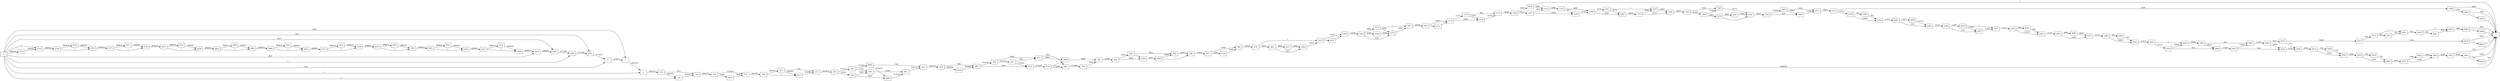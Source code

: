digraph {
	graph [rankdir=LR]
	node [shape=rectangle]
	2 -> 3 [label=278971]
	3 -> 4 [label=283474]
	4 -> 103 [label=283475]
	103 -> 120 [label=282652]
	103 -> 124 [label=823]
	120 -> 124 [label=282653]
	124 -> 139 [label=283476]
	139 -> 162 [label=275816]
	139 -> 3520 [label=7660]
	162 -> 204 [label=283476]
	204 -> 213 [label=283475]
	204 -> 2011 [label=1]
	213 -> 234 [label=582]
	213 -> 2011 [label=282893]
	234 -> 379 [label=283476]
	379 -> 382 [label=273153]
	379 -> 3523 [label=10323]
	382 -> 400 [label=1729]
	382 -> 3692 [label=271424]
	400 -> 403 [label=9389]
	403 -> 421 [label=282711]
	421 -> 628 [label=283476]
	628 -> 649 [label=582]
	628 -> 2039 [label=282894]
	649 -> 652 [label=281636]
	649 -> 3701 [label=1840]
	652 -> 667 [label=273153]
	652 -> 673 [label=8483]
	667 -> 673 [label=906]
	667 -> 3701 [label=272247]
	673 -> 688 [label=582]
	673 -> 2060 [label=8807]
	688 -> 704 [label=274668]
	704 -> 1 [label=268818]
	704 -> 706 [label=5850]
	706 -> 853 [label=14658]
	853 -> 856 [label=5852]
	853 -> 2092 [label=8806]
	856 -> 880 [label=5851]
	856 -> 2092 [label=1]
	880 -> 898 [label=14657]
	898 -> 937 [label=14658]
	937 -> 958 [label=9389]
	937 -> 3744 [label=5269]
	958 -> 979 [label=14658]
	979 -> 982 [label=14657]
	979 -> 1015 [label=1]
	982 -> 1003 [label=5851]
	982 -> 2117 [label=8806]
	1003 -> 1015 [label=14657]
	1015 -> 1048 [label=14657]
	1015 -> 4071 [label=1]
	1048 -> 1054 [label=14658]
	1054 -> 1075 [label=906]
	1054 -> 3572 [label=8483]
	1054 -> 3764 [label=5269]
	1075 -> 1087 [label=14657]
	1087 -> 1093 [label=14658]
	1093 -> 1114 [label=14657]
	1093 -> 4111 [label=1]
	1114 -> 1153 [label=6176]
	1114 -> 2130 [label=8482]
	1153 -> 1176 [label=582]
	1153 -> 2130 [label=5594]
	1176 -> 1192 [label=14658]
	1192 -> 1207 [label=6175]
	1192 -> 3638 [label=8483]
	1207 -> 1213 [label=906]
	1207 -> 1228 [label=5269]
	1213 -> 1225 [label=9388]
	1225 -> 1228 [label=907]
	1225 -> 1246 [label=8481]
	1228 -> 1246 [label=6176]
	1246 -> 1261 [label=6176]
	1246 -> 1267 [label=8481]
	1261 -> 1267 [label=6175]
	1261 -> 4145 [label=1]
	1267 -> 1273 [label=14656]
	1273 -> 1294 [label=6175]
	1273 -> 4145 [label=8481]
	1294 -> 1309 [label=14657]
	1309 -> 1310 [label=11228]
	1309 -> 1340 [label=3429]
	1310 -> 1340 [label=2746]
	1310 -> 4159 [label=8482]
	1340 -> 1341 [label=6175]
	1341 -> 1344 [label=14657]
	1344 -> 1350 [label=13834]
	1344 -> 1365 [label=823]
	1350 -> 1365 [label=10405]
	1350 -> 1371 [label=3429]
	1365 -> 1371 [label=11228]
	1371 -> 1372 [label=14657]
	1372 -> 1394 [label=3246]
	1372 -> 2148 [label=11411]
	1394 -> 1982 [label=583]
	1394 -> 1 [label=2663]
	1982 -> 1 [label=582]
	1982 -> 3836 [label=1]
	1983 -> 2 [label=277624]
	2011 -> 234 [label=282894]
	2039 -> 649 [label=282894]
	2060 -> 706 [label=8808]
	2092 -> 2095 [label=8807]
	2095 -> 880 [label=8806]
	2095 -> 898 [label=1]
	2117 -> 1003 [label=8806]
	2130 -> 1176 [label=14076]
	2148 -> 2169 [label=10646]
	2148 -> 5360 [label=765]
	2169 -> 2261 [label=11411]
	2261 -> 2282 [label=200]
	2261 -> 3658 [label=11211]
	2282 -> 2286 [label=11411]
	2286 -> 2307 [label=324]
	2286 -> 3874 [label=11087]
	2307 -> 2317 [label=11410]
	2317 -> 2324 [label=11411]
	2324 -> 2345 [label=10587]
	2324 -> 4226 [label=824]
	2345 -> 2355 [label=11411]
	2355 -> 2376 [label=2929]
	2355 -> 4246 [label=8482]
	2376 -> 2380 [label=11411]
	2380 -> 2401 [label=10646]
	2380 -> 5380 [label=765]
	2401 -> 2422 [label=11411]
	2422 -> 2438 [label=11410]
	2422 -> 2443 [label=1]
	2438 -> 2443 [label=10645]
	2438 -> 2469 [label=765]
	2443 -> 2465 [label=10646]
	2465 -> 2469 [label=9822]
	2465 -> 3903 [label=824]
	2469 -> 2505 [label=10587]
	2505 -> 2526 [label=324]
	2505 -> 3903 [label=10263]
	2526 -> 2546 [label=2164]
	2546 -> 2574 [label=2929]
	2574 -> 2595 [label=2164]
	2574 -> 5449 [label=765]
	2595 -> 2618 [label=2929]
	2618 -> 2665 [label=2164]
	2618 -> 5495 [label=765]
	2665 -> 2674 [label=2929]
	2674 -> 2695 [label=1089]
	2674 -> 3924 [label=1840]
	2695 -> 2707 [label=2929]
	2707 -> 1 [label=324]
	2707 -> 3967 [label=2605]
	2743 -> 2749 [label=268819]
	2749 -> 2770 [label=1]
	2749 -> 5191 [label=268818]
	2770 -> 2773 [label=268819]
	2773 -> 2794 [label=1]
	2773 -> 5211 [label=268818]
	2794 -> 2815 [label=268819]
	2815 -> 2836 [label=1]
	2815 -> 5231 [label=268818]
	2836 -> 2842 [label=268819]
	2842 -> 2863 [label=2]
	2842 -> 5880 [label=268817]
	2863 -> 2884 [label=268819]
	2884 -> 2905 [label=1]
	2884 -> 5251 [label=268818]
	2905 -> 3127 [label=268819]
	3127 -> 3148 [label=1]
	3127 -> 5271 [label=268818]
	3148 -> 3157 [label=268819]
	3157 -> 3178 [label=1]
	3157 -> 5291 [label=268818]
	3178 -> 3361 [label=268819]
	3361 -> 3382 [label=1]
	3361 -> 5311 [label=268818]
	3382 -> 3427 [label=268819]
	3427 -> 3448 [label=1]
	3427 -> 5331 [label=268818]
	3448 -> 3452 [label=268819]
	3452 -> 3465 [label=269642]
	3465 -> 3484 [label=277299]
	3484 -> 1983 [label=277300]
	3520 -> 162 [label=7660]
	3523 -> 400 [label=7660]
	3523 -> 3696 [label=2663]
	3572 -> 1075 [label=8482]
	3572 -> 1087 [label=1]
	3638 -> 1 [label=1]
	3638 -> 1213 [label=8482]
	3658 -> 2282 [label=11211]
	3692 -> 3696 [label=270659]
	3692 -> 421 [label=765]
	3696 -> 403 [label=273322]
	3701 -> 3710 [label=274087]
	3710 -> 2060 [label=1]
	3710 -> 688 [label=274086]
	3744 -> 958 [label=5269]
	3764 -> 1075 [label=5269]
	3836 -> 1 [label=1]
	3874 -> 2307 [label=11086]
	3874 -> 2317 [label=1]
	3903 -> 3904 [label=11087]
	3904 -> 2526 [label=1840]
	3904 -> 4325 [label=9247]
	3924 -> 2695 [label=1840]
	3967 -> 1 [label=1840]
	3967 -> 5509 [label=765]
	4071 -> 1048 [label=1]
	4111 -> 1114 [label=1]
	4145 -> 1294 [label=8482]
	4159 -> 1341 [label=1]
	4159 -> 5585 [label=8481]
	4226 -> 2345 [label=824]
	4246 -> 2376 [label=8482]
	4325 -> 4327 [label=8482]
	4325 -> 2546 [label=765]
	4327 -> 4374 [label=824]
	4327 -> 5754 [label=7658]
	4374 -> 4401 [label=1]
	4374 -> 5821 [label=823]
	4401 -> 4442 [label=824]
	4442 -> 4463 [label=1]
	4442 -> 5841 [label=823]
	4463 -> 4482 [label=824]
	4482 -> 1 [label=823]
	4482 -> 4666 [label=1]
	4666 -> 1 [label=1]
	5171 -> 2743 [label=268818]
	5191 -> 2770 [label=268818]
	5211 -> 2794 [label=268818]
	5231 -> 2836 [label=268818]
	5251 -> 2905 [label=268818]
	5271 -> 3148 [label=268818]
	5291 -> 3178 [label=268818]
	5311 -> 3382 [label=268818]
	5331 -> 3448 [label=268818]
	5360 -> 2169 [label=765]
	5380 -> 2401 [label=765]
	5449 -> 2595 [label=765]
	5495 -> 2665 [label=765]
	5509 -> 1 [label=765]
	5585 -> 1341 [label=8481]
	5754 -> 1 [label=7657]
	5754 -> 5860 [label=1]
	5821 -> 4401 [label=823]
	5841 -> 4463 [label=823]
	5860 -> 1 [label=1]
	5880 -> 2863 [label=268817]
	0 -> 2 [label=1347]
	0 -> 1983 [label=324]
	0 -> 4 [label=1]
	0 -> 3 [label=4503]
	0 -> 120 [label=1]
	0 -> 3465 [label=7657]
	0 -> 3452 [label=823]
	0 -> 3484 [label=1]
	0 -> 2743 [label=1]
	0 -> 5171 [label=268818]
}
